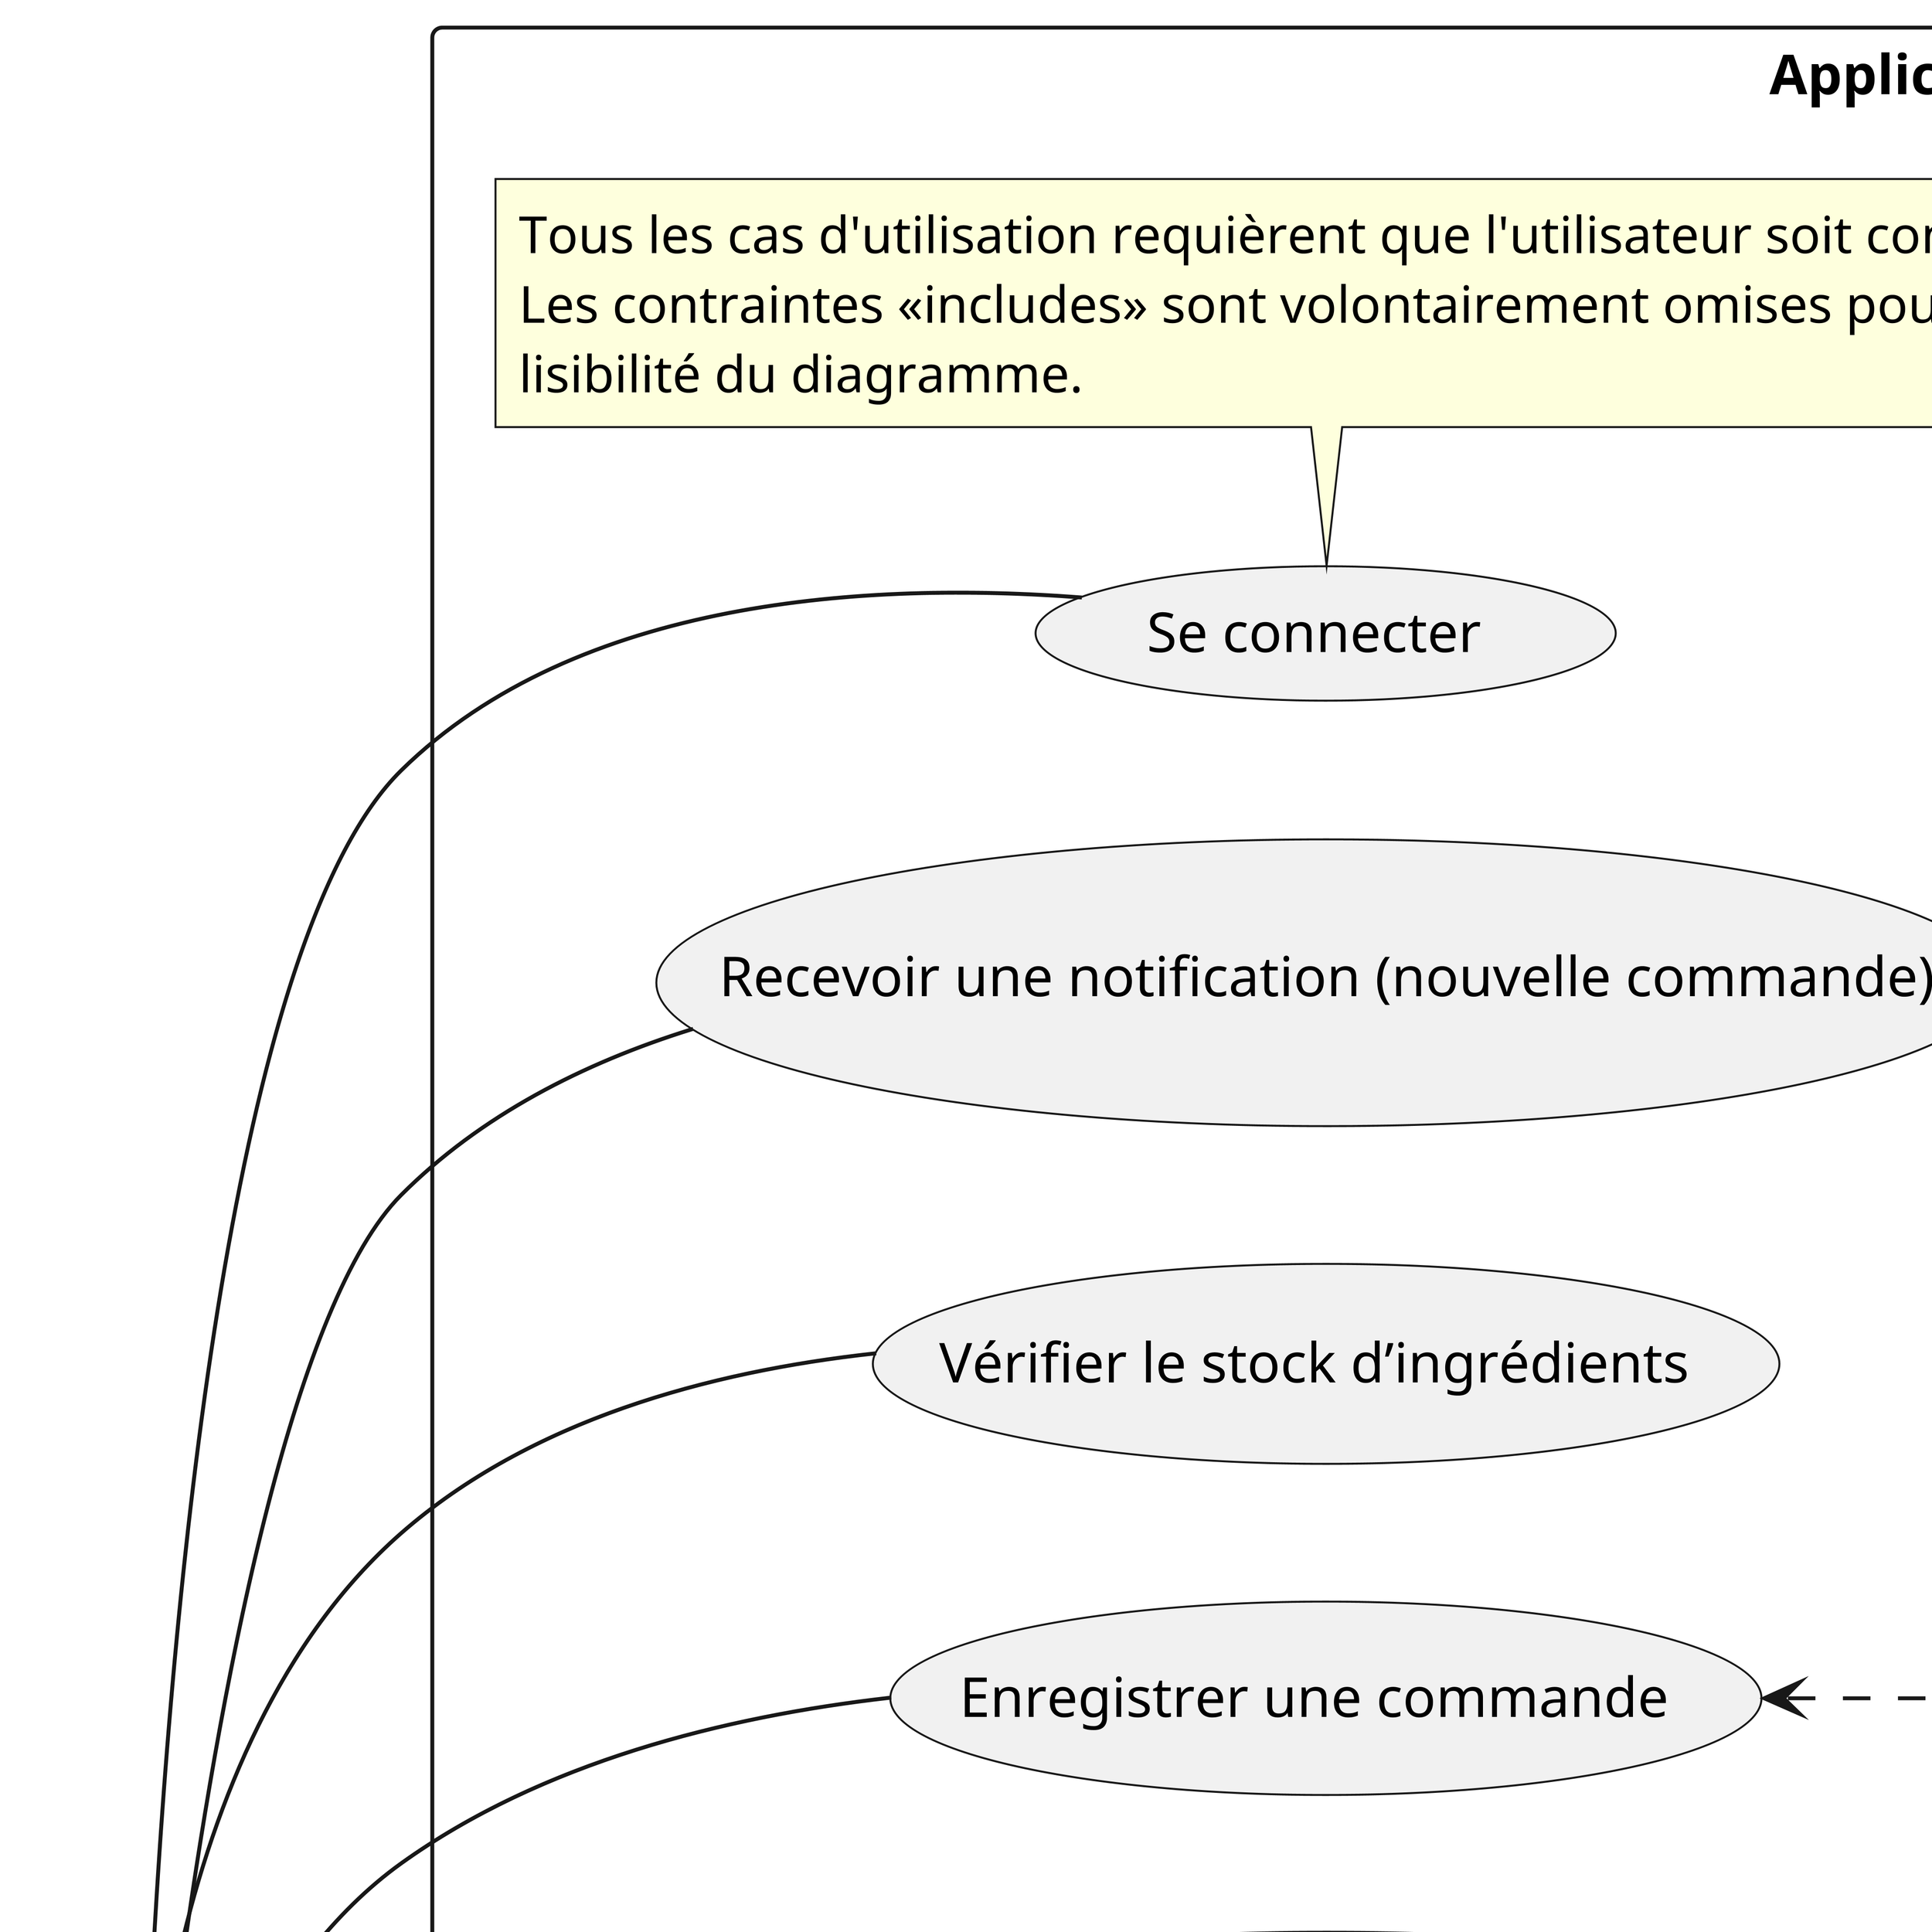 @startuml

skinparam dpi 800
left to right direction

actor Pizzaiolo

rectangle "Application des Pizzaiolos OC Pizza" {
    usecase "Se connecter" as authenticate

    usecase "Recevoir une notification (nouvelle commande)" as notify
    usecase "Vérifier le stock d’ingrédients" as checkStock
    usecase "Enregistrer une commande" as saveOrder
    usecase "Indiquer qu'une commande est en préparation" as inPrep
    usecase "Indiquer qu'une commande est prête" as readyToDeliver
    usecase "Indiquer qu'une commande a été cueillie" as readyToBePicked
    usecase "Sélectionner le type de commande \n (par téléphone ou sur place)" as selectOrderType
    usecase "Afficher la liste des commandes" as showOrders
    usecase "Afficher la liste des commandes en attentes" as showPendingOrders
    usecase "Afficher la liste des commandes en préparation" as showOrdersInProgress
    usecase "Afficher la liste des commandes préparées" as showTodayOrders
'    usecase "Enregistrer une commande passé par téléphone" as savePhoneOrder
'    usecase "Enregistrer une commande passé par sur place" as savePla ceOrder
    usecase "Afficher l'aide-mémoire" as mem_aid
    usecase "Modifier l'aide-mémoire d'une pizza" as editMemAid
'    usecase "Recevoir l'autorisation du Responsable" as getAuthorisation

    note bottom of authenticate
        Tous les cas d'utilisation requièrent que l'utilisateur soit connecté.
        Les contraintes <<includes>> sont volontairement omises pour la
        lisibilité du diagramme.
    end note
}

Pizzaiolo -- checkStock
Pizzaiolo -- inPrep
Pizzaiolo -- readyToDeliver
Pizzaiolo -- mem_aid
Pizzaiolo -- saveOrder
Pizzaiolo -- notify
Pizzaiolo -- authenticate
Pizzaiolo -- showOrders
Pizzaiolo -- editMemAid
Pizzaiolo -- readyToBePicked

'saveOrder <-- savePhoneOrder
'saveOrder <-- savePlaceOrder
saveOrder <.. selectOrderType : <<includes>>
'editMemAid <.. getAuthorisation : <<includes>>

showOrders <-- showPendingOrders
showOrders <-- showOrdersInProgress
showOrders <-- showTodayOrders

@enduml